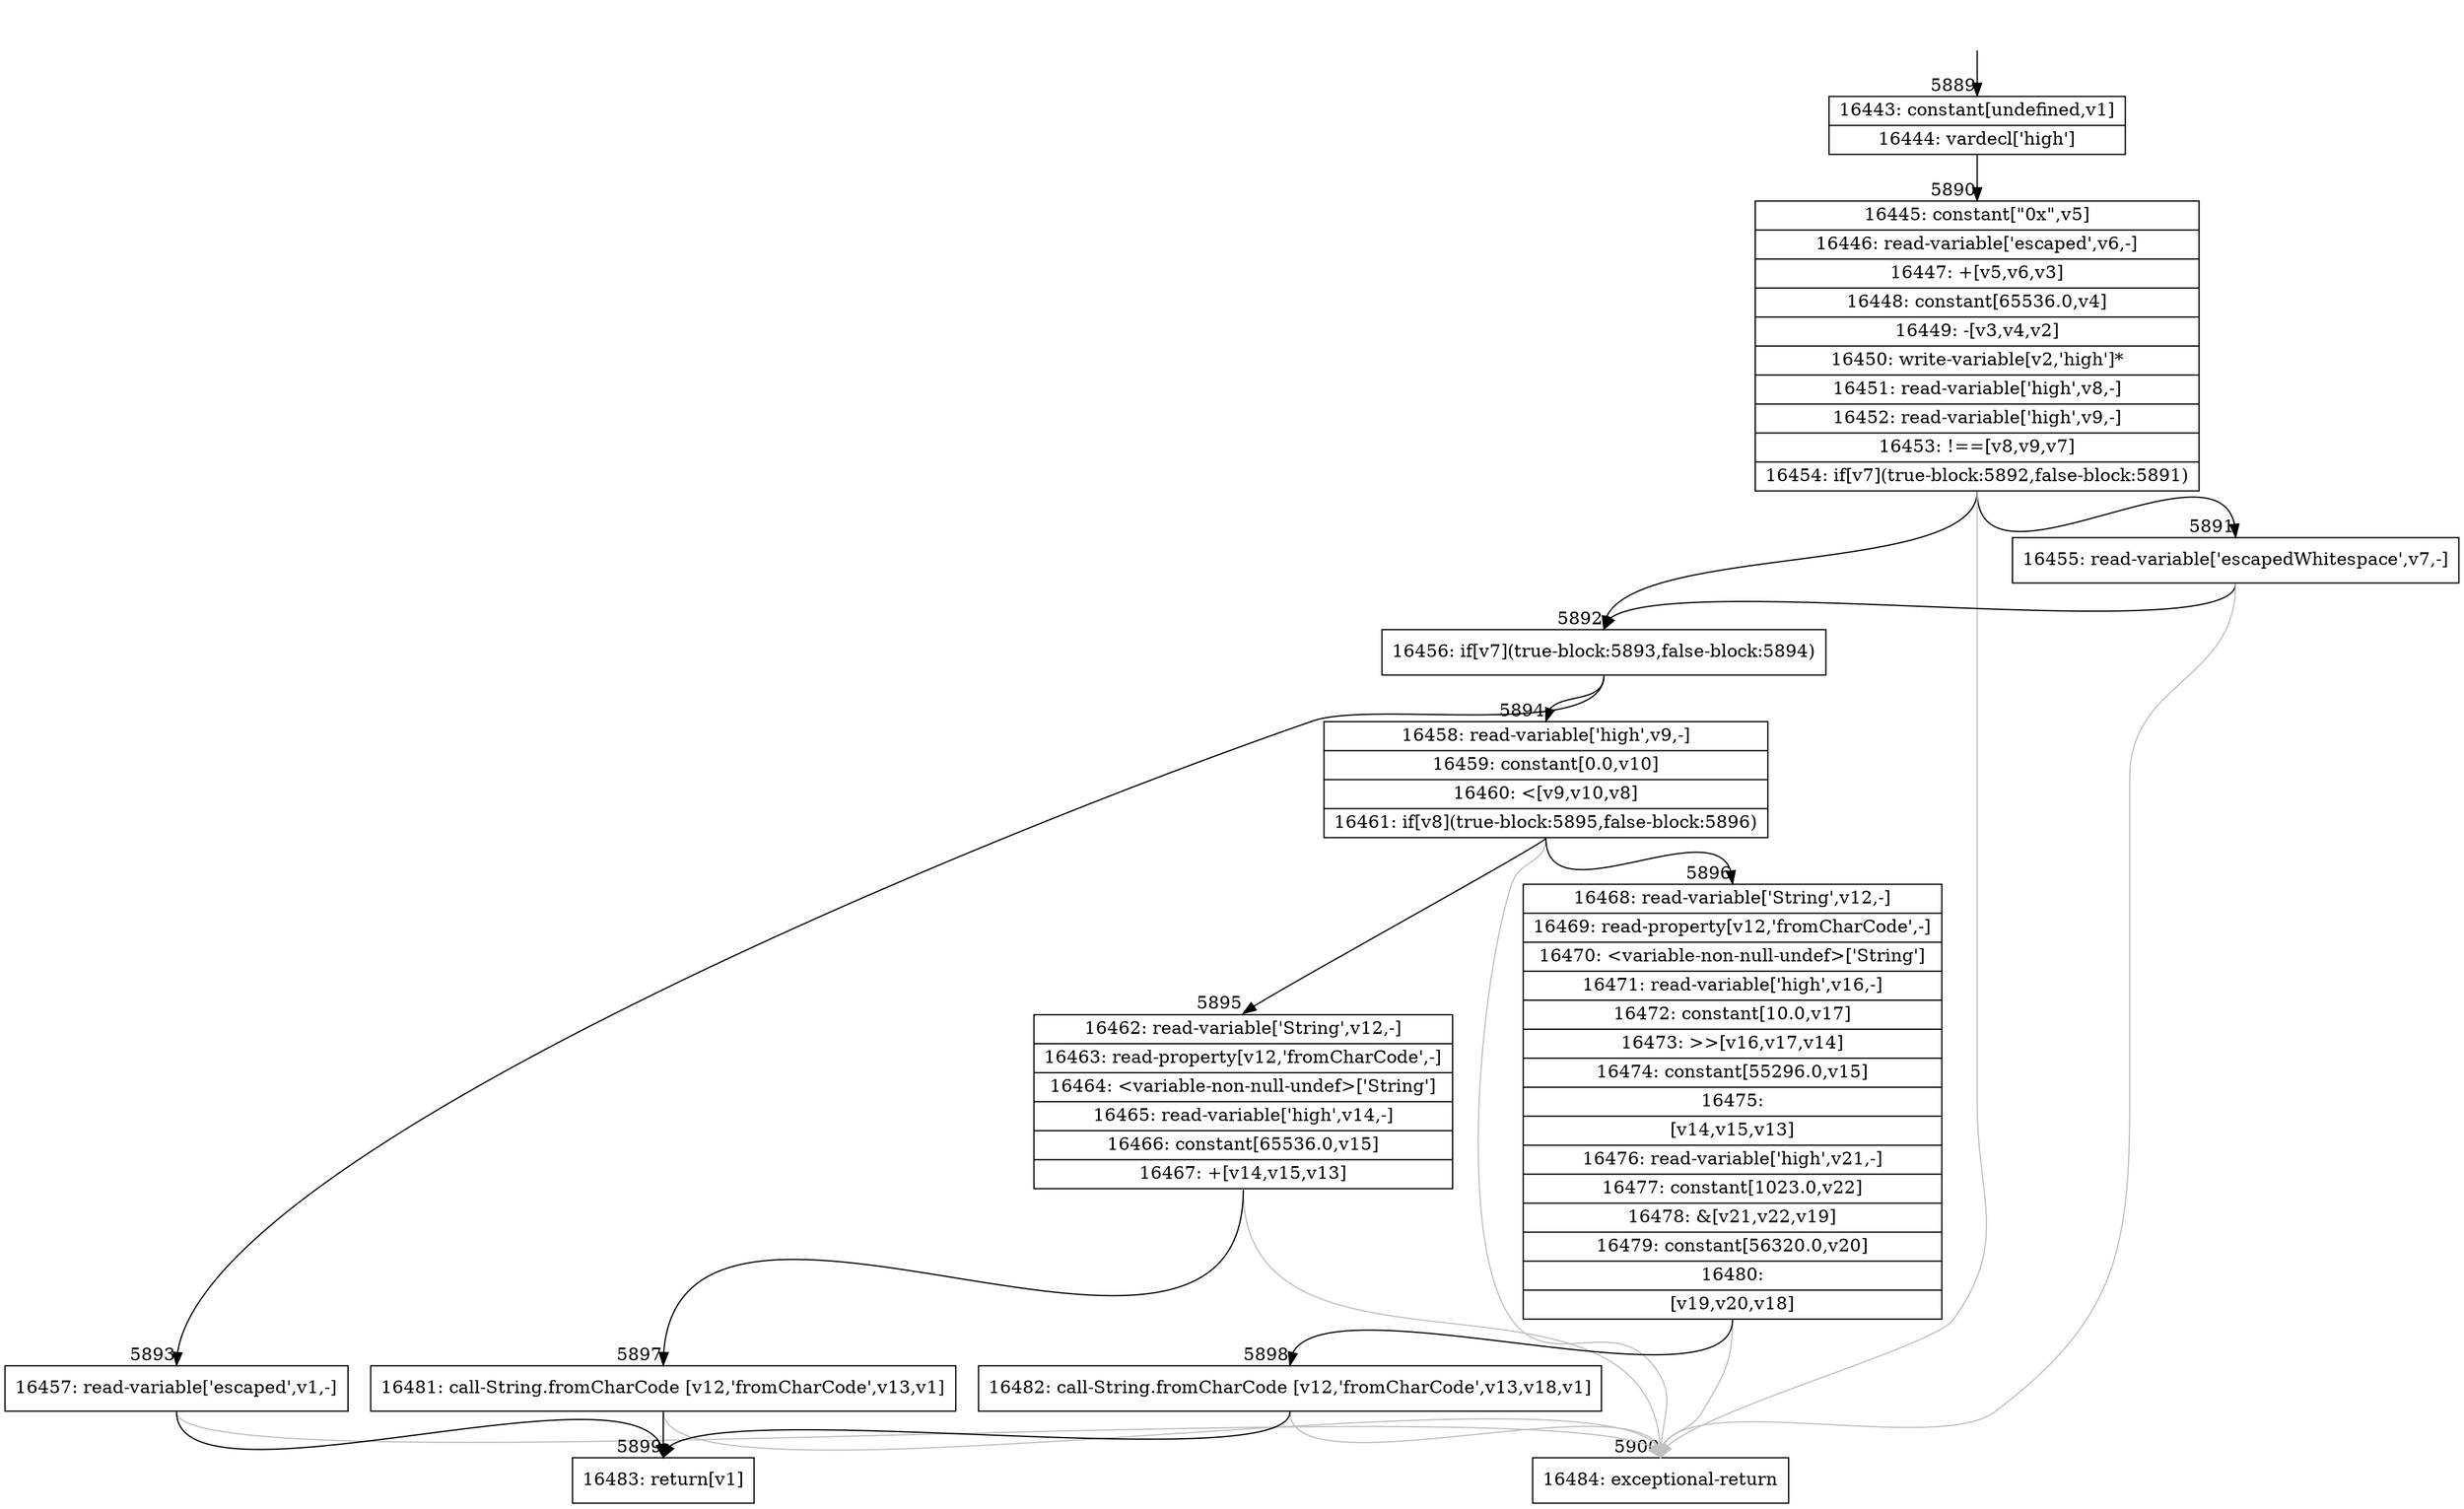 digraph {
rankdir="TD"
BB_entry467[shape=none,label=""];
BB_entry467 -> BB5889 [tailport=s, headport=n, headlabel="    5889"]
BB5889 [shape=record label="{16443: constant[undefined,v1]|16444: vardecl['high']}" ] 
BB5889 -> BB5890 [tailport=s, headport=n, headlabel="      5890"]
BB5890 [shape=record label="{16445: constant[\"0x\",v5]|16446: read-variable['escaped',v6,-]|16447: +[v5,v6,v3]|16448: constant[65536.0,v4]|16449: -[v3,v4,v2]|16450: write-variable[v2,'high']*|16451: read-variable['high',v8,-]|16452: read-variable['high',v9,-]|16453: !==[v8,v9,v7]|16454: if[v7](true-block:5892,false-block:5891)}" ] 
BB5890 -> BB5892 [tailport=s, headport=n, headlabel="      5892"]
BB5890 -> BB5891 [tailport=s, headport=n, headlabel="      5891"]
BB5890 -> BB5900 [tailport=s, headport=n, color=gray, headlabel="      5900"]
BB5891 [shape=record label="{16455: read-variable['escapedWhitespace',v7,-]}" ] 
BB5891 -> BB5892 [tailport=s, headport=n]
BB5891 -> BB5900 [tailport=s, headport=n, color=gray]
BB5892 [shape=record label="{16456: if[v7](true-block:5893,false-block:5894)}" ] 
BB5892 -> BB5893 [tailport=s, headport=n, headlabel="      5893"]
BB5892 -> BB5894 [tailport=s, headport=n, headlabel="      5894"]
BB5893 [shape=record label="{16457: read-variable['escaped',v1,-]}" ] 
BB5893 -> BB5899 [tailport=s, headport=n, headlabel="      5899"]
BB5893 -> BB5900 [tailport=s, headport=n, color=gray]
BB5894 [shape=record label="{16458: read-variable['high',v9,-]|16459: constant[0.0,v10]|16460: \<[v9,v10,v8]|16461: if[v8](true-block:5895,false-block:5896)}" ] 
BB5894 -> BB5895 [tailport=s, headport=n, headlabel="      5895"]
BB5894 -> BB5896 [tailport=s, headport=n, headlabel="      5896"]
BB5894 -> BB5900 [tailport=s, headport=n, color=gray]
BB5895 [shape=record label="{16462: read-variable['String',v12,-]|16463: read-property[v12,'fromCharCode',-]|16464: \<variable-non-null-undef\>['String']|16465: read-variable['high',v14,-]|16466: constant[65536.0,v15]|16467: +[v14,v15,v13]}" ] 
BB5895 -> BB5897 [tailport=s, headport=n, headlabel="      5897"]
BB5895 -> BB5900 [tailport=s, headport=n, color=gray]
BB5896 [shape=record label="{16468: read-variable['String',v12,-]|16469: read-property[v12,'fromCharCode',-]|16470: \<variable-non-null-undef\>['String']|16471: read-variable['high',v16,-]|16472: constant[10.0,v17]|16473: \>\>[v16,v17,v14]|16474: constant[55296.0,v15]|16475: |[v14,v15,v13]|16476: read-variable['high',v21,-]|16477: constant[1023.0,v22]|16478: &[v21,v22,v19]|16479: constant[56320.0,v20]|16480: |[v19,v20,v18]}" ] 
BB5896 -> BB5898 [tailport=s, headport=n, headlabel="      5898"]
BB5896 -> BB5900 [tailport=s, headport=n, color=gray]
BB5897 [shape=record label="{16481: call-String.fromCharCode [v12,'fromCharCode',v13,v1]}" ] 
BB5897 -> BB5899 [tailport=s, headport=n]
BB5897 -> BB5900 [tailport=s, headport=n, color=gray]
BB5898 [shape=record label="{16482: call-String.fromCharCode [v12,'fromCharCode',v13,v18,v1]}" ] 
BB5898 -> BB5899 [tailport=s, headport=n]
BB5898 -> BB5900 [tailport=s, headport=n, color=gray]
BB5899 [shape=record label="{16483: return[v1]}" ] 
BB5900 [shape=record label="{16484: exceptional-return}" ] 
//#$~ 4611
}
